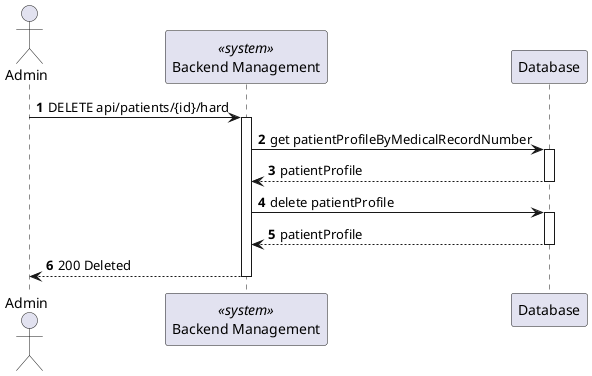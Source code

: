@startuml PatientProfileDelete(level3-1)

autonumber
actor Admin as "Admin"
participant BE as "Backend Management" <<system>>
participant DB as "Database"

Admin -> BE : DELETE api/patients/{id}/hard
activate BE

BE -> DB : get patientProfileByMedicalRecordNumber

activate DB 

DB --> BE : patientProfile 

deactivate DB 

BE -> DB : delete patientProfile

activate DB 

DB --> BE : patientProfile 

deactivate DB 

BE --> Admin : 200 Deleted

deactivate BE

@enduml
